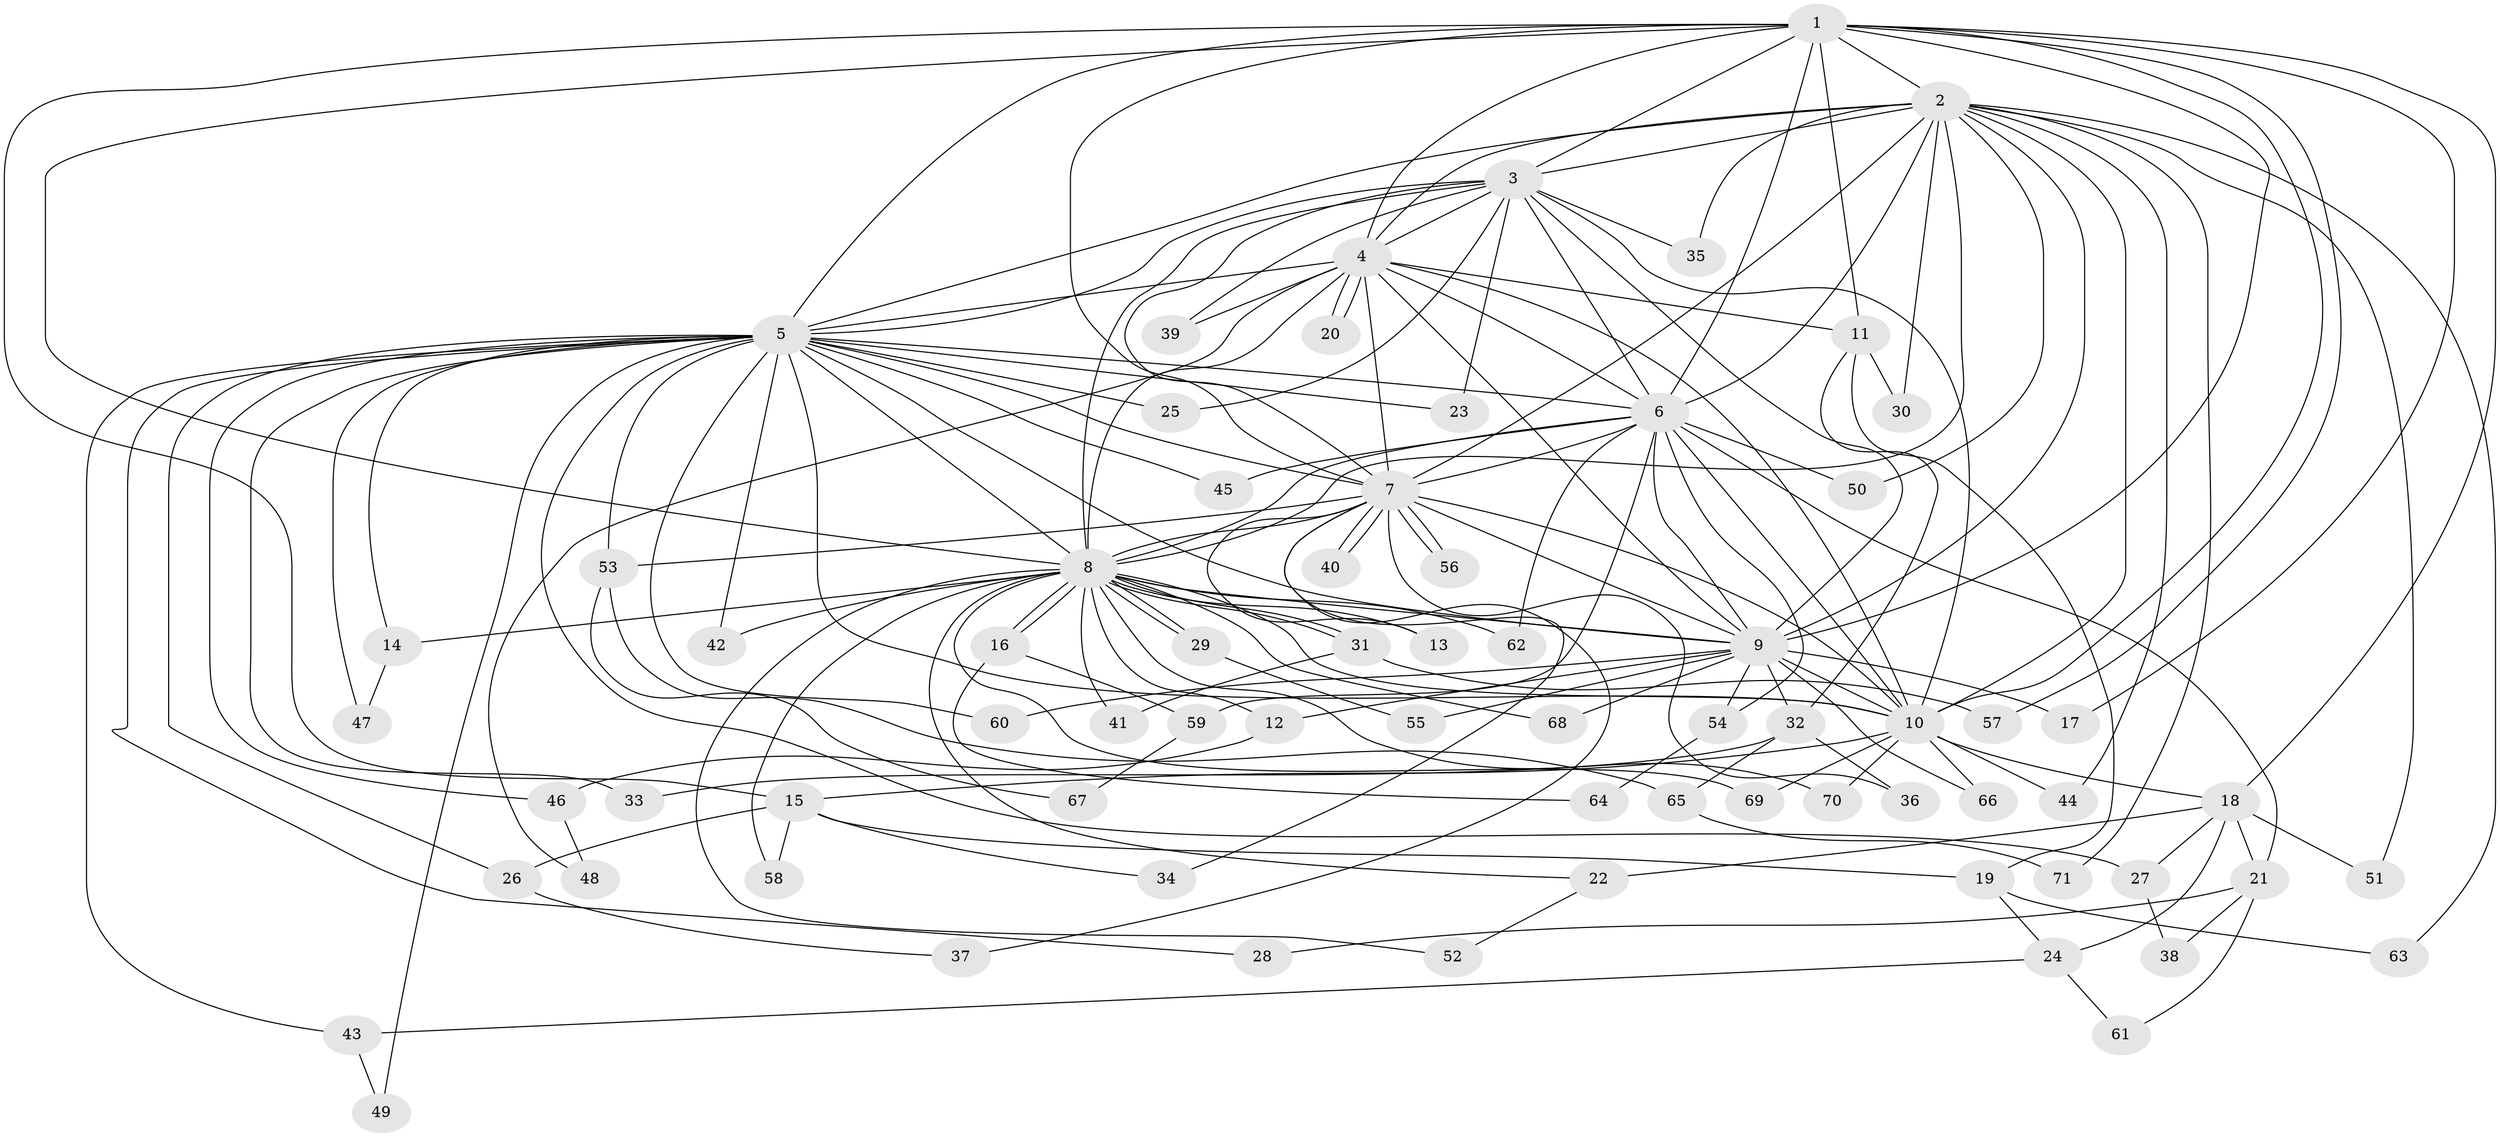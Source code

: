 // Generated by graph-tools (version 1.1) at 2025/34/03/09/25 02:34:47]
// undirected, 71 vertices, 167 edges
graph export_dot {
graph [start="1"]
  node [color=gray90,style=filled];
  1;
  2;
  3;
  4;
  5;
  6;
  7;
  8;
  9;
  10;
  11;
  12;
  13;
  14;
  15;
  16;
  17;
  18;
  19;
  20;
  21;
  22;
  23;
  24;
  25;
  26;
  27;
  28;
  29;
  30;
  31;
  32;
  33;
  34;
  35;
  36;
  37;
  38;
  39;
  40;
  41;
  42;
  43;
  44;
  45;
  46;
  47;
  48;
  49;
  50;
  51;
  52;
  53;
  54;
  55;
  56;
  57;
  58;
  59;
  60;
  61;
  62;
  63;
  64;
  65;
  66;
  67;
  68;
  69;
  70;
  71;
  1 -- 2;
  1 -- 3;
  1 -- 4;
  1 -- 5;
  1 -- 6;
  1 -- 7;
  1 -- 8;
  1 -- 9;
  1 -- 10;
  1 -- 11;
  1 -- 15;
  1 -- 17;
  1 -- 18;
  1 -- 57;
  2 -- 3;
  2 -- 4;
  2 -- 5;
  2 -- 6;
  2 -- 7;
  2 -- 8;
  2 -- 9;
  2 -- 10;
  2 -- 30;
  2 -- 35;
  2 -- 44;
  2 -- 50;
  2 -- 51;
  2 -- 63;
  2 -- 71;
  3 -- 4;
  3 -- 5;
  3 -- 6;
  3 -- 7;
  3 -- 8;
  3 -- 9;
  3 -- 10;
  3 -- 23;
  3 -- 25;
  3 -- 35;
  3 -- 39;
  4 -- 5;
  4 -- 6;
  4 -- 7;
  4 -- 8;
  4 -- 9;
  4 -- 10;
  4 -- 11;
  4 -- 20;
  4 -- 20;
  4 -- 39;
  4 -- 48;
  5 -- 6;
  5 -- 7;
  5 -- 8;
  5 -- 9;
  5 -- 10;
  5 -- 14;
  5 -- 23;
  5 -- 25;
  5 -- 26;
  5 -- 27;
  5 -- 28;
  5 -- 33;
  5 -- 42;
  5 -- 43;
  5 -- 45;
  5 -- 46;
  5 -- 47;
  5 -- 49;
  5 -- 53;
  5 -- 60;
  6 -- 7;
  6 -- 8;
  6 -- 9;
  6 -- 10;
  6 -- 21;
  6 -- 45;
  6 -- 50;
  6 -- 54;
  6 -- 59;
  6 -- 62;
  7 -- 8;
  7 -- 9;
  7 -- 10;
  7 -- 13;
  7 -- 34;
  7 -- 36;
  7 -- 37;
  7 -- 40;
  7 -- 40;
  7 -- 53;
  7 -- 56;
  7 -- 56;
  8 -- 9;
  8 -- 10;
  8 -- 12;
  8 -- 13;
  8 -- 14;
  8 -- 16;
  8 -- 16;
  8 -- 22;
  8 -- 29;
  8 -- 29;
  8 -- 31;
  8 -- 31;
  8 -- 41;
  8 -- 42;
  8 -- 52;
  8 -- 58;
  8 -- 62;
  8 -- 68;
  8 -- 69;
  8 -- 70;
  9 -- 10;
  9 -- 12;
  9 -- 17;
  9 -- 32;
  9 -- 54;
  9 -- 55;
  9 -- 60;
  9 -- 66;
  9 -- 68;
  10 -- 15;
  10 -- 18;
  10 -- 44;
  10 -- 66;
  10 -- 69;
  10 -- 70;
  11 -- 19;
  11 -- 30;
  11 -- 32;
  12 -- 46;
  14 -- 47;
  15 -- 19;
  15 -- 26;
  15 -- 34;
  15 -- 58;
  16 -- 59;
  16 -- 64;
  18 -- 21;
  18 -- 22;
  18 -- 24;
  18 -- 27;
  18 -- 51;
  19 -- 24;
  19 -- 63;
  21 -- 28;
  21 -- 38;
  21 -- 61;
  22 -- 52;
  24 -- 43;
  24 -- 61;
  26 -- 37;
  27 -- 38;
  29 -- 55;
  31 -- 41;
  31 -- 57;
  32 -- 33;
  32 -- 36;
  32 -- 65;
  43 -- 49;
  46 -- 48;
  53 -- 65;
  53 -- 67;
  54 -- 64;
  59 -- 67;
  65 -- 71;
}
